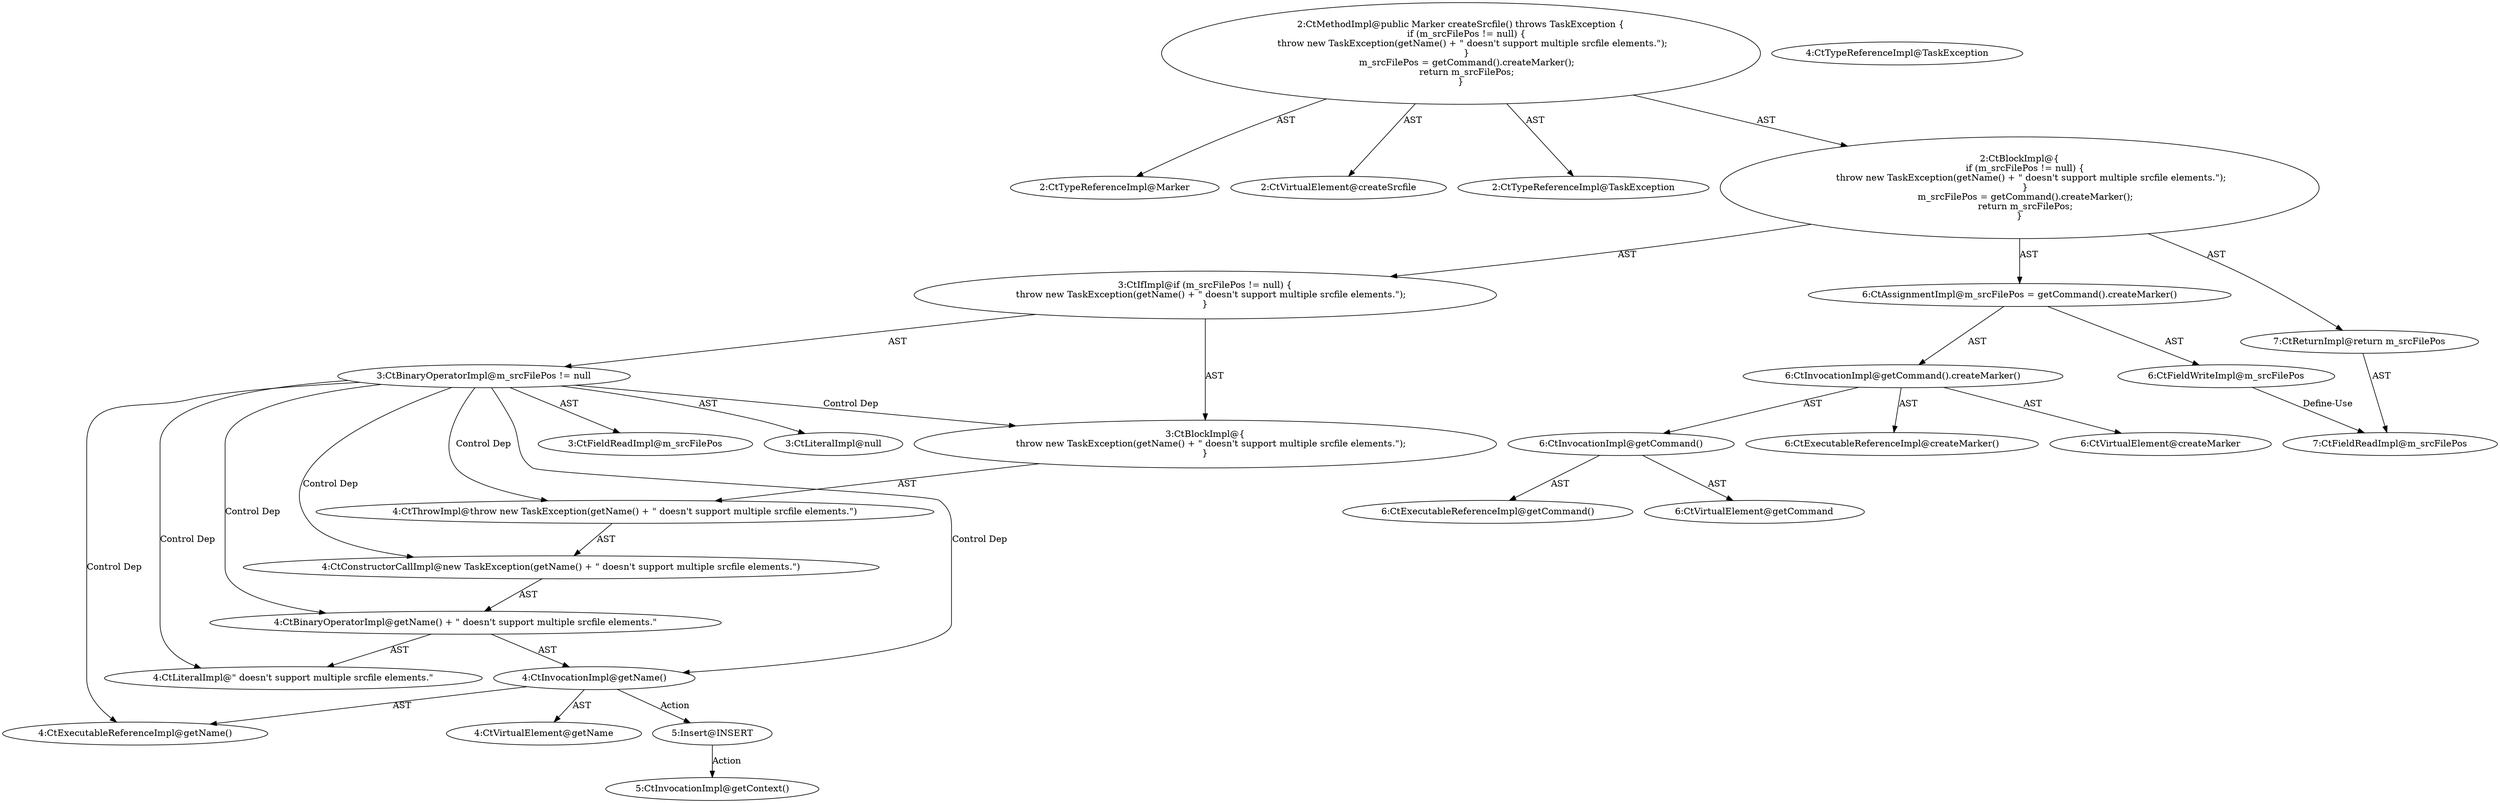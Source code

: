 digraph "createSrcfile#?" {
0 [label="2:CtTypeReferenceImpl@Marker" shape=ellipse]
1 [label="2:CtVirtualElement@createSrcfile" shape=ellipse]
2 [label="2:CtTypeReferenceImpl@TaskException" shape=ellipse]
3 [label="3:CtFieldReadImpl@m_srcFilePos" shape=ellipse]
4 [label="3:CtLiteralImpl@null" shape=ellipse]
5 [label="3:CtBinaryOperatorImpl@m_srcFilePos != null" shape=ellipse]
6 [label="4:CtTypeReferenceImpl@TaskException" shape=ellipse]
7 [label="4:CtExecutableReferenceImpl@getName()" shape=ellipse]
8 [label="4:CtVirtualElement@getName" shape=ellipse]
9 [label="4:CtInvocationImpl@getName()" shape=ellipse]
10 [label="4:CtLiteralImpl@\" doesn\'t support multiple srcfile elements.\"" shape=ellipse]
11 [label="4:CtBinaryOperatorImpl@getName() + \" doesn\'t support multiple srcfile elements.\"" shape=ellipse]
12 [label="4:CtConstructorCallImpl@new TaskException(getName() + \" doesn\'t support multiple srcfile elements.\")" shape=ellipse]
13 [label="4:CtThrowImpl@throw new TaskException(getName() + \" doesn\'t support multiple srcfile elements.\")" shape=ellipse]
14 [label="3:CtBlockImpl@\{
    throw new TaskException(getName() + \" doesn\'t support multiple srcfile elements.\");
\}" shape=ellipse]
15 [label="3:CtIfImpl@if (m_srcFilePos != null) \{
    throw new TaskException(getName() + \" doesn\'t support multiple srcfile elements.\");
\}" shape=ellipse]
16 [label="6:CtFieldWriteImpl@m_srcFilePos" shape=ellipse]
17 [label="6:CtExecutableReferenceImpl@createMarker()" shape=ellipse]
18 [label="6:CtVirtualElement@createMarker" shape=ellipse]
19 [label="6:CtExecutableReferenceImpl@getCommand()" shape=ellipse]
20 [label="6:CtVirtualElement@getCommand" shape=ellipse]
21 [label="6:CtInvocationImpl@getCommand()" shape=ellipse]
22 [label="6:CtInvocationImpl@getCommand().createMarker()" shape=ellipse]
23 [label="6:CtAssignmentImpl@m_srcFilePos = getCommand().createMarker()" shape=ellipse]
24 [label="7:CtFieldReadImpl@m_srcFilePos" shape=ellipse]
25 [label="7:CtReturnImpl@return m_srcFilePos" shape=ellipse]
26 [label="2:CtBlockImpl@\{
    if (m_srcFilePos != null) \{
        throw new TaskException(getName() + \" doesn\'t support multiple srcfile elements.\");
    \}
    m_srcFilePos = getCommand().createMarker();
    return m_srcFilePos;
\}" shape=ellipse]
27 [label="2:CtMethodImpl@public Marker createSrcfile() throws TaskException \{
    if (m_srcFilePos != null) \{
        throw new TaskException(getName() + \" doesn\'t support multiple srcfile elements.\");
    \}
    m_srcFilePos = getCommand().createMarker();
    return m_srcFilePos;
\}" shape=ellipse]
28 [label="5:Insert@INSERT" shape=ellipse]
29 [label="5:CtInvocationImpl@getContext()" shape=ellipse]
5 -> 3 [label="AST"];
5 -> 4 [label="AST"];
5 -> 14 [label="Control Dep"];
5 -> 13 [label="Control Dep"];
5 -> 12 [label="Control Dep"];
5 -> 11 [label="Control Dep"];
5 -> 9 [label="Control Dep"];
5 -> 7 [label="Control Dep"];
5 -> 10 [label="Control Dep"];
9 -> 8 [label="AST"];
9 -> 7 [label="AST"];
9 -> 28 [label="Action"];
11 -> 9 [label="AST"];
11 -> 10 [label="AST"];
12 -> 11 [label="AST"];
13 -> 12 [label="AST"];
14 -> 13 [label="AST"];
15 -> 5 [label="AST"];
15 -> 14 [label="AST"];
16 -> 24 [label="Define-Use"];
21 -> 20 [label="AST"];
21 -> 19 [label="AST"];
22 -> 18 [label="AST"];
22 -> 21 [label="AST"];
22 -> 17 [label="AST"];
23 -> 16 [label="AST"];
23 -> 22 [label="AST"];
25 -> 24 [label="AST"];
26 -> 15 [label="AST"];
26 -> 23 [label="AST"];
26 -> 25 [label="AST"];
27 -> 1 [label="AST"];
27 -> 0 [label="AST"];
27 -> 2 [label="AST"];
27 -> 26 [label="AST"];
28 -> 29 [label="Action"];
}
